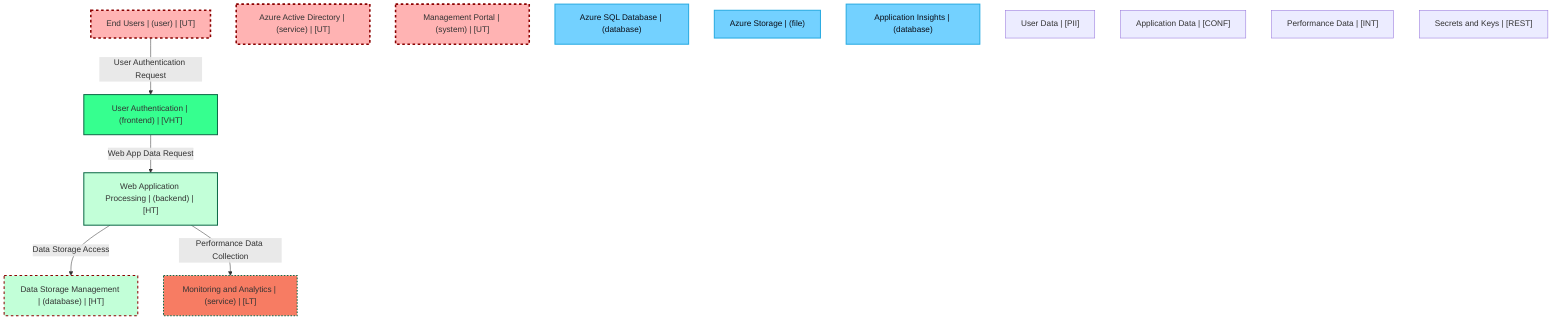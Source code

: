 graph TB
  node_01F8V8M8ZB5F1D8F9Z5G1K7F5L["End Users | (user) | [UT]"]:::untrusted
  node_01F8V8M8ZB5F1D8F9Z5G1K7F5M["Azure Active Directory | (service) | [UT]"]:::untrusted
  node_01F8V8M8ZB5F1D8F9Z5G1K7F5N["Management Portal | (system) | [UT]"]:::untrusted
  node_01F8V8M8ZB5F1D8F9Z5G1K7F5E["User Authentication | (frontend) | [VHT]"]:::veryHighTrust
  node_01F8V8M8ZB5F1D8F9Z5G1K7F5F["Web Application Processing | (backend) | [HT]"]:::highTrust
  node_01F8V8M8ZB5F1D8F9Z5G1K7F5G["Data Storage Management | (database) | [HT]"]:::highTrust
  node_01F8V8M8ZB5F1D8F9Z5G1K7F5H["Monitoring and Analytics | (service) | [LT]"]:::lowTrust
  node_01F8V8M8ZB5F1D8F9Z5G1K7F5I["Azure SQL Database | (database)"]:::dataStore
  node_01F8V8M8ZB5F1D8F9Z5G1K7F5J["Azure Storage | (file)"]:::dataStore
  node_01F8V8M8ZB5F1D8F9Z5G1K7F5K["Application Insights | (database)"]:::dataStore
  node_01F8V8M8ZB5F1D8F9Z5G1K7F5A["User Data | [PII]"]:::dataAsset,pii
  node_01F8V8M8ZB5F1D8F9Z5G1K7F5B["Application Data | [CONF]"]:::dataAsset,confidential
  node_01F8V8M8ZB5F1D8F9Z5G1K7F5C["Performance Data | [INT]"]:::dataAsset,internal
  node_01F8V8M8ZB5F1D8F9Z5G1K7F5D["Secrets and Keys | [REST]"]:::dataAsset,restricted

  node_01F8V8M8ZB5F1D8F9Z5G1K7F5L -->|User Authentication Request| node_01F8V8M8ZB5F1D8F9Z5G1K7F5E:::encryptedFlow
  node_01F8V8M8ZB5F1D8F9Z5G1K7F5E -->|Web App Data Request| node_01F8V8M8ZB5F1D8F9Z5G1K7F5F:::encryptedFlow
  node_01F8V8M8ZB5F1D8F9Z5G1K7F5F -->|Data Storage Access| node_01F8V8M8ZB5F1D8F9Z5G1K7F5G:::unencryptedFlow
  node_01F8V8M8ZB5F1D8F9Z5G1K7F5F -->|Performance Data Collection| node_01F8V8M8ZB5F1D8F9Z5G1K7F5H:::encryptedFlow

  classDef externalEntity fill:#FFB3B3,stroke:#8B0000,stroke-width:2px,color:#0B0D17
  classDef process fill:#C2FFD8,stroke:#106B49,stroke-width:2px,color:#0B0D17
  classDef dataStore fill:#73d1ff,stroke:#29ABE2,stroke-width:2px,color:#0B0D17
  classDef dataAsset fill:#ffa1ad,stroke:#A259FF,stroke-width:2px,color:#0B0D17
  classDef untrusted fill:#FFB3B3,stroke:#8B0000,stroke-width:3px,stroke-dasharray:5 5
  classDef lowTrust fill:#f77c63,stroke:#f77c63,stroke-width:2px,stroke-dasharray:3 3
  classDef mediumTrust fill:#FFF2B3,stroke:#7A6300,stroke-width:2px
  classDef highTrust fill:#C2FFD8,stroke:#106B49,stroke-width:2px
  classDef veryHighTrust fill:#36FF8F,stroke:#36FF8F,stroke-width:3px
  classDef public fill:#C2FFD8,stroke:#106B49,stroke-width:1px
  classDef internal fill:#FFF2B3,stroke:#7A6300,stroke-width:1px
  classDef confidential fill:#FFB3B3,stroke:#8B0000,stroke-width:2px
  classDef restricted fill:#8B0000,stroke:#8B0000,stroke-width:3px
  classDef pii fill:#ffa1ad,stroke:#A259FF,stroke-width:2px
  classDef pci fill:#8B0000,stroke:#8B0000,stroke-width:3px
  classDef phi fill:#ffa1ad,stroke:#A259FF,stroke-width:3px
  classDef encryptedFlow stroke:#106B49,stroke-width:2px
  classDef unencryptedFlow stroke:#8B0000,stroke-width:2px,stroke-dasharray:5 5
  classDef authenticatedFlow stroke:#29ABE2,stroke-width:2px
  classDef trustBoundary fill:transparent,stroke:#2E3440,stroke-width:3px,stroke-dasharray:10 5